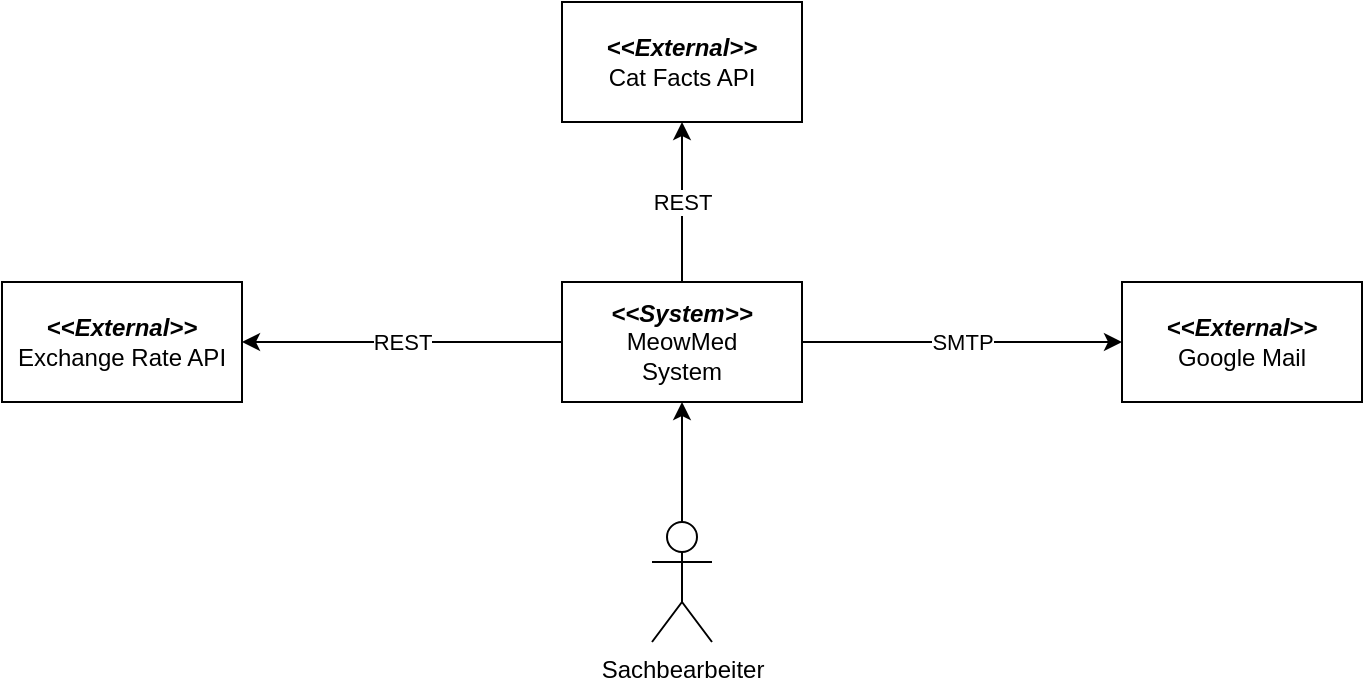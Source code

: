 <mxfile version="21.2.8" type="device">
  <diagram name="Seite-1" id="mfI8Q2QQ6f5sVtp0Dng9">
    <mxGraphModel dx="1607" dy="1764" grid="1" gridSize="10" guides="1" tooltips="1" connect="1" arrows="1" fold="1" page="1" pageScale="1" pageWidth="827" pageHeight="1169" math="0" shadow="0">
      <root>
        <mxCell id="0" />
        <mxCell id="1" parent="0" />
        <mxCell id="jzypxtbsE4kdqXJijL4x-1" value="SMTP" style="edgeStyle=orthogonalEdgeStyle;rounded=0;orthogonalLoop=1;jettySize=auto;html=1;" edge="1" parent="1" source="jzypxtbsE4kdqXJijL4x-4" target="jzypxtbsE4kdqXJijL4x-5">
          <mxGeometry relative="1" as="geometry" />
        </mxCell>
        <mxCell id="jzypxtbsE4kdqXJijL4x-2" value="REST" style="edgeStyle=orthogonalEdgeStyle;rounded=0;orthogonalLoop=1;jettySize=auto;html=1;" edge="1" parent="1" source="jzypxtbsE4kdqXJijL4x-4" target="jzypxtbsE4kdqXJijL4x-7">
          <mxGeometry relative="1" as="geometry">
            <Array as="points">
              <mxPoint x="160" y="150" />
              <mxPoint x="160" y="150" />
            </Array>
            <mxPoint as="offset" />
          </mxGeometry>
        </mxCell>
        <mxCell id="jzypxtbsE4kdqXJijL4x-3" value="REST" style="edgeStyle=orthogonalEdgeStyle;rounded=0;orthogonalLoop=1;jettySize=auto;html=1;" edge="1" parent="1" source="jzypxtbsE4kdqXJijL4x-4" target="jzypxtbsE4kdqXJijL4x-6">
          <mxGeometry relative="1" as="geometry" />
        </mxCell>
        <mxCell id="jzypxtbsE4kdqXJijL4x-4" value="&lt;i&gt;&lt;b&gt;&amp;lt;&amp;lt;System&amp;gt;&amp;gt;&lt;/b&gt;&lt;br&gt;&lt;/i&gt;MeowMed &lt;br&gt;System" style="rounded=0;whiteSpace=wrap;html=1;" vertex="1" parent="1">
          <mxGeometry x="240" y="120" width="120" height="60" as="geometry" />
        </mxCell>
        <mxCell id="jzypxtbsE4kdqXJijL4x-5" value="&lt;i&gt;&lt;b&gt;&amp;lt;&amp;lt;External&amp;gt;&amp;gt;&lt;br&gt;&lt;/b&gt;&lt;/i&gt;Google Mail" style="rounded=0;whiteSpace=wrap;html=1;" vertex="1" parent="1">
          <mxGeometry x="520" y="120" width="120" height="60" as="geometry" />
        </mxCell>
        <mxCell id="jzypxtbsE4kdqXJijL4x-6" value="&lt;i&gt;&lt;b&gt;&amp;lt;&amp;lt;External&amp;gt;&amp;gt;&lt;/b&gt;&lt;/i&gt;&lt;br&gt;Cat Facts API" style="rounded=0;whiteSpace=wrap;html=1;" vertex="1" parent="1">
          <mxGeometry x="240" y="-20" width="120" height="60" as="geometry" />
        </mxCell>
        <mxCell id="jzypxtbsE4kdqXJijL4x-7" value="&lt;b&gt;&lt;i&gt;&amp;lt;&amp;lt;External&amp;gt;&amp;gt;&lt;/i&gt;&lt;/b&gt;&lt;br&gt;Exchange Rate API" style="rounded=0;whiteSpace=wrap;html=1;" vertex="1" parent="1">
          <mxGeometry x="-40" y="120" width="120" height="60" as="geometry" />
        </mxCell>
        <mxCell id="jzypxtbsE4kdqXJijL4x-8" value="" style="edgeStyle=orthogonalEdgeStyle;rounded=0;orthogonalLoop=1;jettySize=auto;html=1;" edge="1" parent="1" source="jzypxtbsE4kdqXJijL4x-9" target="jzypxtbsE4kdqXJijL4x-4">
          <mxGeometry relative="1" as="geometry" />
        </mxCell>
        <mxCell id="jzypxtbsE4kdqXJijL4x-9" value="Sachbearbeiter" style="shape=umlActor;verticalLabelPosition=bottom;verticalAlign=top;html=1;outlineConnect=0;" vertex="1" parent="1">
          <mxGeometry x="285" y="240" width="30" height="60" as="geometry" />
        </mxCell>
      </root>
    </mxGraphModel>
  </diagram>
</mxfile>
